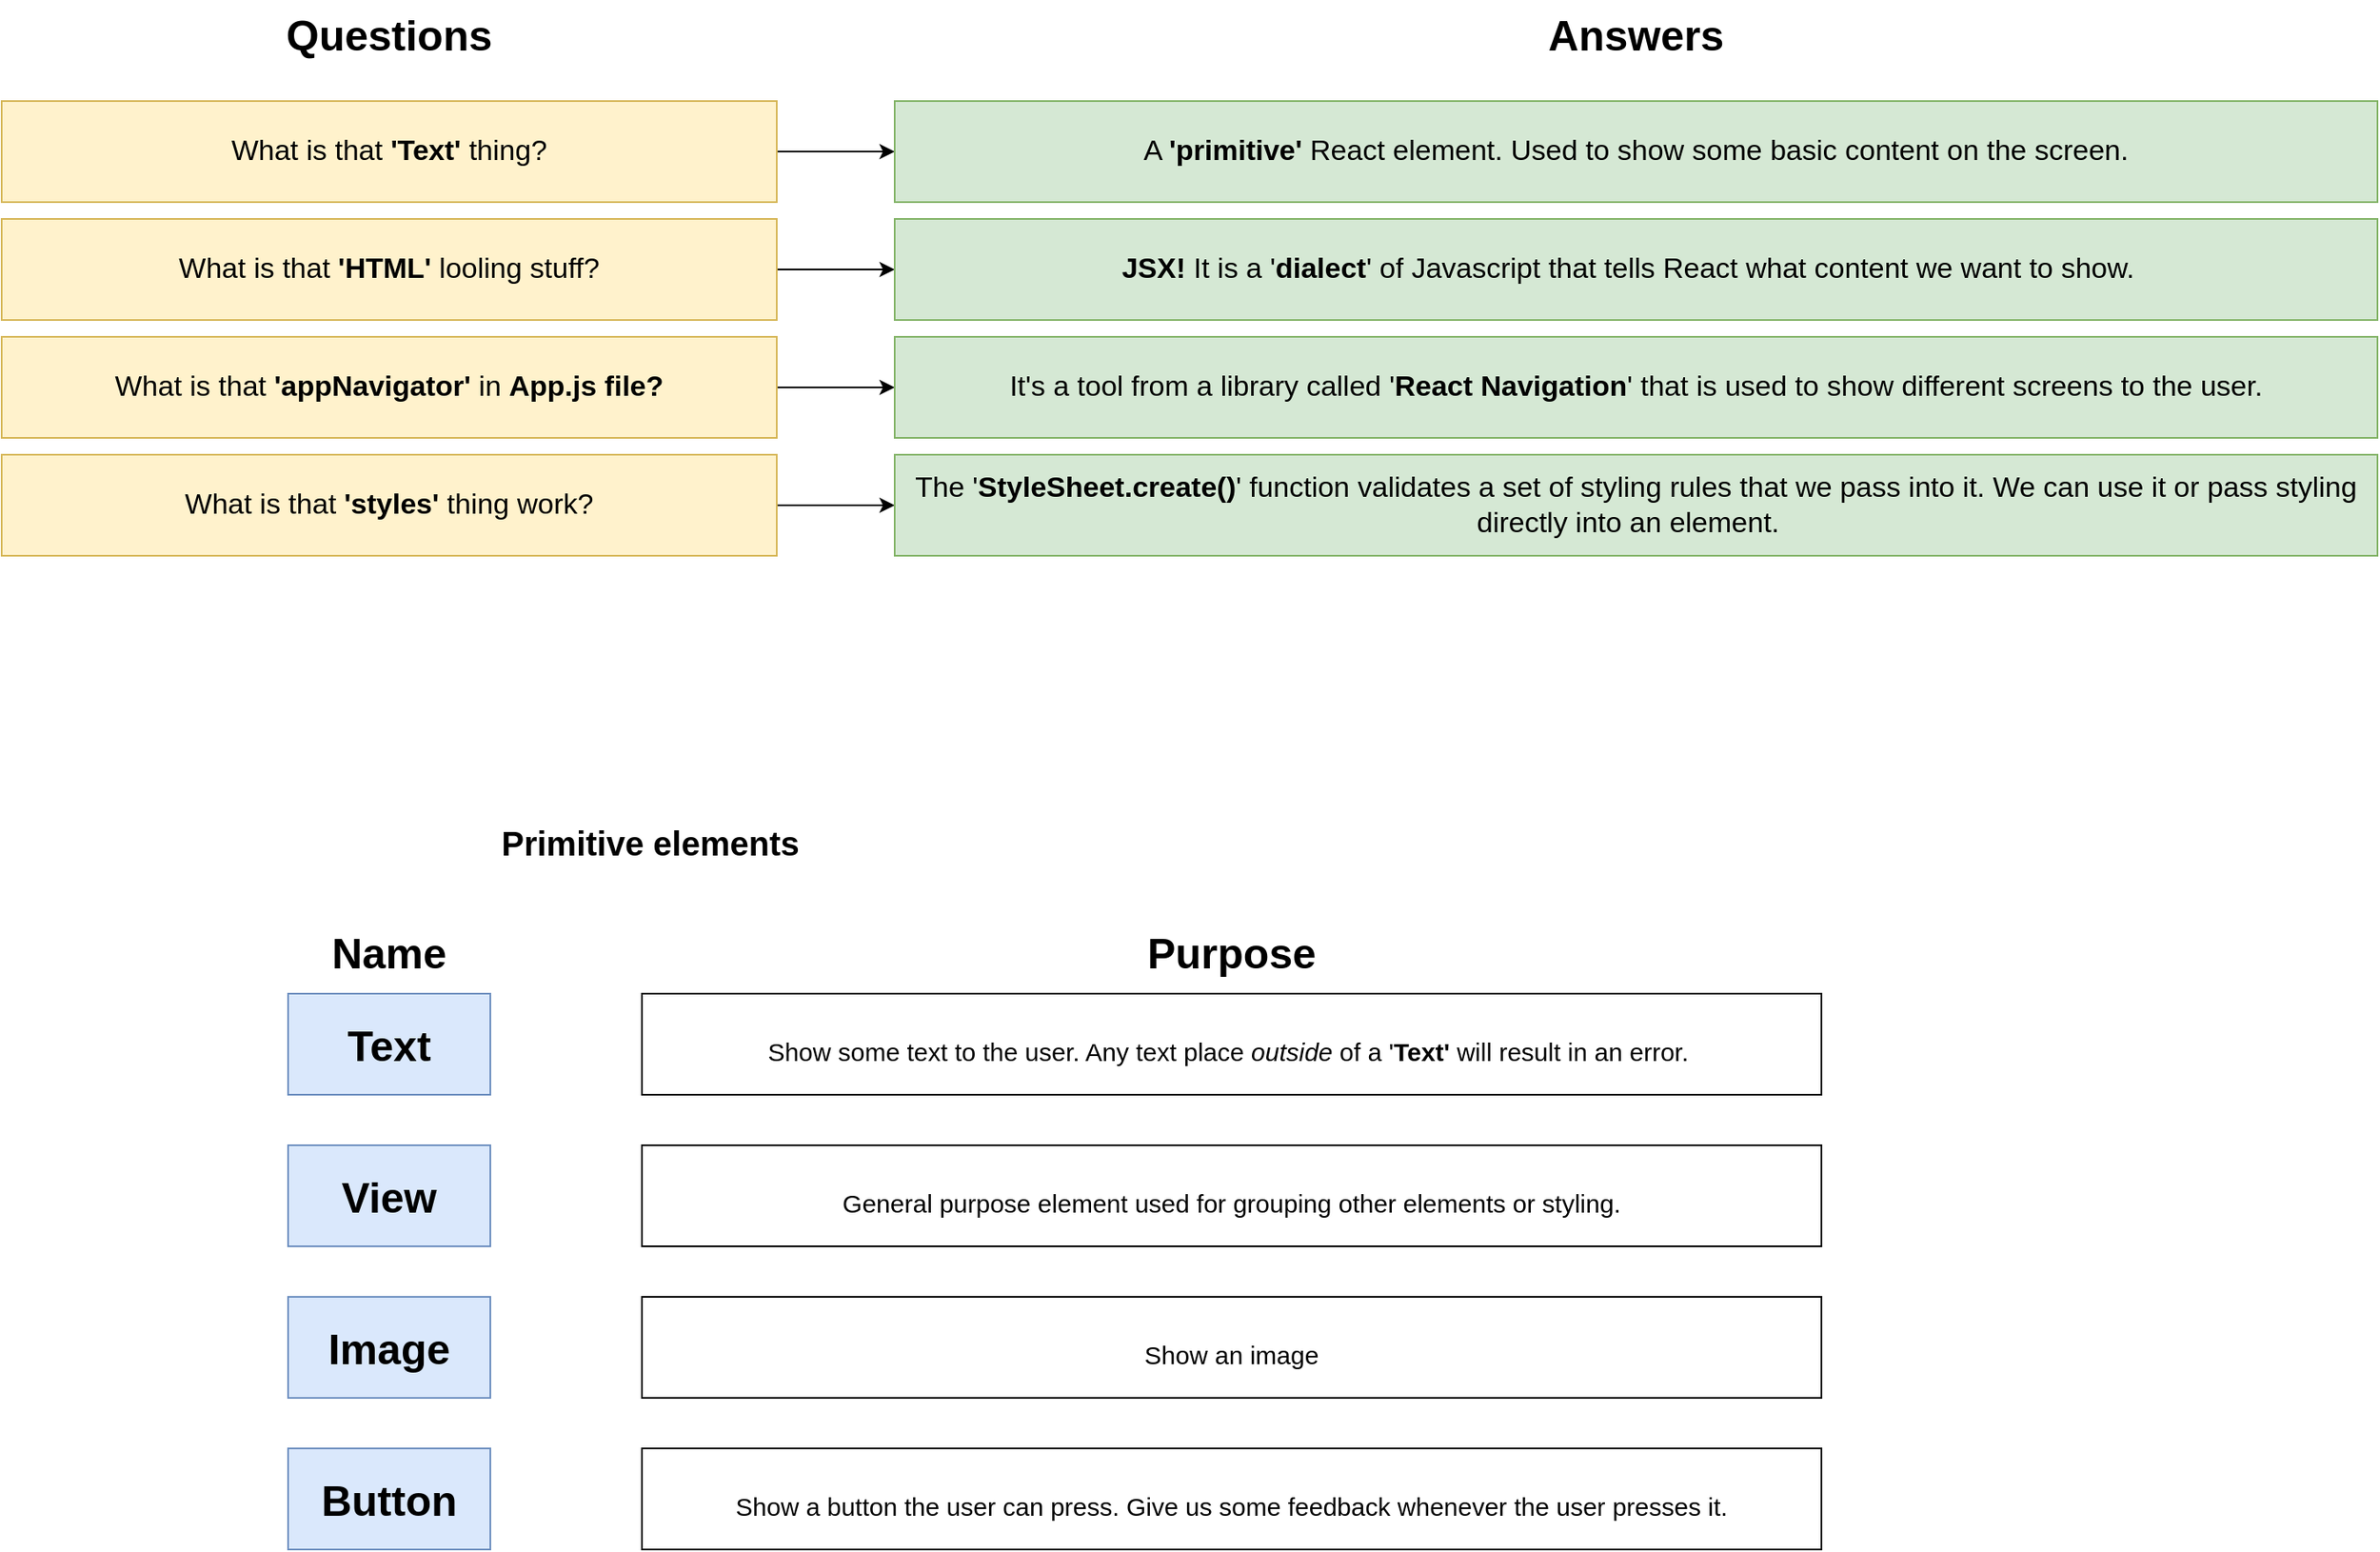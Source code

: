 <mxfile version="15.8.7" type="device"><diagram id="x_LLGEyGyy6U3MHb5xCO" name="Page-1"><mxGraphModel dx="331" dy="566" grid="1" gridSize="10" guides="1" tooltips="1" connect="1" arrows="1" fold="1" page="1" pageScale="1" pageWidth="827" pageHeight="1169" math="0" shadow="0"><root><mxCell id="0"/><mxCell id="1" parent="0"/><mxCell id="ik6VtzdN2rk5Mn6mreNh-16" value="" style="edgeStyle=orthogonalEdgeStyle;rounded=0;orthogonalLoop=1;jettySize=auto;html=1;fontSize=25;" edge="1" parent="1" source="ik6VtzdN2rk5Mn6mreNh-5" target="ik6VtzdN2rk5Mn6mreNh-10"><mxGeometry relative="1" as="geometry"/></mxCell><mxCell id="ik6VtzdN2rk5Mn6mreNh-5" value="&lt;font style=&quot;font-size: 17px&quot;&gt;What is that &lt;b&gt;'Text' &lt;/b&gt;thing?&lt;/font&gt;" style="rounded=0;whiteSpace=wrap;html=1;fillColor=#fff2cc;strokeColor=#d6b656;" vertex="1" parent="1"><mxGeometry x="350" y="260" width="460" height="60" as="geometry"/></mxCell><mxCell id="ik6VtzdN2rk5Mn6mreNh-17" value="" style="edgeStyle=orthogonalEdgeStyle;rounded=0;orthogonalLoop=1;jettySize=auto;html=1;fontSize=25;" edge="1" parent="1" source="ik6VtzdN2rk5Mn6mreNh-6" target="ik6VtzdN2rk5Mn6mreNh-11"><mxGeometry relative="1" as="geometry"/></mxCell><mxCell id="ik6VtzdN2rk5Mn6mreNh-6" value="&lt;font style=&quot;font-size: 17px&quot;&gt;What is that &lt;b&gt;'HTML' &lt;/b&gt;looling stuff?&lt;/font&gt;" style="rounded=0;whiteSpace=wrap;html=1;fillColor=#fff2cc;strokeColor=#d6b656;" vertex="1" parent="1"><mxGeometry x="350" y="330" width="460" height="60" as="geometry"/></mxCell><mxCell id="ik6VtzdN2rk5Mn6mreNh-18" value="" style="edgeStyle=orthogonalEdgeStyle;rounded=0;orthogonalLoop=1;jettySize=auto;html=1;fontSize=25;" edge="1" parent="1" source="ik6VtzdN2rk5Mn6mreNh-7" target="ik6VtzdN2rk5Mn6mreNh-12"><mxGeometry relative="1" as="geometry"/></mxCell><mxCell id="ik6VtzdN2rk5Mn6mreNh-7" value="&lt;font style=&quot;font-size: 17px&quot;&gt;What is that &lt;b&gt;'appNavigator' &lt;/b&gt;in &lt;b&gt;App.js file?&lt;/b&gt;&lt;/font&gt;" style="rounded=0;whiteSpace=wrap;html=1;fillColor=#fff2cc;strokeColor=#d6b656;" vertex="1" parent="1"><mxGeometry x="350" y="400" width="460" height="60" as="geometry"/></mxCell><mxCell id="ik6VtzdN2rk5Mn6mreNh-19" value="" style="edgeStyle=orthogonalEdgeStyle;rounded=0;orthogonalLoop=1;jettySize=auto;html=1;fontSize=25;" edge="1" parent="1" source="ik6VtzdN2rk5Mn6mreNh-8" target="ik6VtzdN2rk5Mn6mreNh-13"><mxGeometry relative="1" as="geometry"/></mxCell><mxCell id="ik6VtzdN2rk5Mn6mreNh-8" value="&lt;font style=&quot;font-size: 17px&quot;&gt;What is that &lt;b&gt;'styles' &lt;/b&gt;thing work?&lt;/font&gt;" style="rounded=0;whiteSpace=wrap;html=1;fillColor=#fff2cc;strokeColor=#d6b656;" vertex="1" parent="1"><mxGeometry x="350" y="470" width="460" height="60" as="geometry"/></mxCell><mxCell id="ik6VtzdN2rk5Mn6mreNh-10" value="&lt;span style=&quot;font-size: 17px&quot;&gt;A &lt;b&gt;'primitive' &lt;/b&gt;React element. Used to show some basic content on the screen.&lt;/span&gt;" style="rounded=0;whiteSpace=wrap;html=1;fillColor=#d5e8d4;strokeColor=#82b366;" vertex="1" parent="1"><mxGeometry x="880" y="260" width="880" height="60" as="geometry"/></mxCell><mxCell id="ik6VtzdN2rk5Mn6mreNh-11" value="&lt;span style=&quot;font-size: 17px&quot;&gt;&lt;b&gt;JSX! &lt;/b&gt;It is a '&lt;b&gt;dialect&lt;/b&gt;' of Javascript that tells React what content we want to show.&amp;nbsp;&amp;nbsp;&lt;/span&gt;" style="rounded=0;whiteSpace=wrap;html=1;fillColor=#d5e8d4;strokeColor=#82b366;" vertex="1" parent="1"><mxGeometry x="880" y="330" width="880" height="60" as="geometry"/></mxCell><mxCell id="ik6VtzdN2rk5Mn6mreNh-12" value="&lt;span style=&quot;font-size: 17px&quot;&gt;It's a tool from a library called '&lt;b&gt;React Navigation&lt;/b&gt;' that is used to show different screens to the user.&lt;/span&gt;" style="rounded=0;whiteSpace=wrap;html=1;fillColor=#d5e8d4;strokeColor=#82b366;" vertex="1" parent="1"><mxGeometry x="880" y="400" width="880" height="60" as="geometry"/></mxCell><mxCell id="ik6VtzdN2rk5Mn6mreNh-13" value="&lt;span style=&quot;font-size: 17px&quot;&gt;The '&lt;b&gt;StyleSheet.create()&lt;/b&gt;' function validates a set of styling rules that we pass into it. We can use it or pass styling directly into an element.&lt;b&gt;&amp;nbsp;&lt;/b&gt;&amp;nbsp;&lt;/span&gt;" style="rounded=0;whiteSpace=wrap;html=1;fillColor=#d5e8d4;strokeColor=#82b366;" vertex="1" parent="1"><mxGeometry x="880" y="470" width="880" height="60" as="geometry"/></mxCell><mxCell id="ik6VtzdN2rk5Mn6mreNh-14" value="&lt;font style=&quot;font-size: 25px&quot;&gt;&lt;b&gt;Questions&lt;/b&gt;&lt;/font&gt;" style="text;html=1;strokeColor=none;fillColor=none;align=center;verticalAlign=middle;whiteSpace=wrap;rounded=0;fontSize=17;" vertex="1" parent="1"><mxGeometry x="440" y="200" width="280" height="40" as="geometry"/></mxCell><mxCell id="ik6VtzdN2rk5Mn6mreNh-15" value="&lt;font style=&quot;font-size: 25px&quot;&gt;&lt;b&gt;Answers&lt;/b&gt;&lt;/font&gt;" style="text;html=1;strokeColor=none;fillColor=none;align=center;verticalAlign=middle;whiteSpace=wrap;rounded=0;fontSize=17;" vertex="1" parent="1"><mxGeometry x="1180" y="200" width="280" height="40" as="geometry"/></mxCell><mxCell id="ik6VtzdN2rk5Mn6mreNh-27" value="&lt;b&gt;Text&lt;/b&gt;&lt;span style=&quot;color: rgba(0 , 0 , 0 , 0) ; font-family: monospace ; font-size: 0px&quot;&gt;%3CmxGraphModel%3E%3Croot%3E%3CmxCell%20id%3D%220%22%2F%3E%3CmxCell%20id%3D%221%22%20parent%3D%220%22%2F%3E%3CmxCell%20id%3D%222%22%20value%3D%22%26lt%3Bfont%20style%3D%26quot%3Bfont-size%3A%2025px%26quot%3B%26gt%3B%26lt%3Bb%26gt%3BQuestions%26lt%3B%2Fb%26gt%3B%26lt%3B%2Ffont%26gt%3B%22%20style%3D%22text%3Bhtml%3D1%3BstrokeColor%3Dnone%3BfillColor%3Dnone%3Balign%3Dcenter%3BverticalAlign%3Dmiddle%3BwhiteSpace%3Dwrap%3Brounded%3D0%3BfontSize%3D17%3B%22%20vertex%3D%221%22%20parent%3D%221%22%3E%3CmxGeometry%20x%3D%22440%22%20y%3D%22200%22%20width%3D%22280%22%20height%3D%2240%22%20as%3D%22geometry%22%2F%3E%3C%2FmxCell%3E%3C%2Froot%3E%3C%2FmxGraphModel%3E&lt;/span&gt;" style="rounded=0;whiteSpace=wrap;html=1;fontSize=25;fillColor=#dae8fc;strokeColor=#6c8ebf;" vertex="1" parent="1"><mxGeometry x="520" y="790" width="120" height="60" as="geometry"/></mxCell><mxCell id="ik6VtzdN2rk5Mn6mreNh-28" value="&lt;b&gt;Name&lt;/b&gt;" style="text;html=1;strokeColor=none;fillColor=none;align=center;verticalAlign=middle;whiteSpace=wrap;rounded=0;fontSize=25;" vertex="1" parent="1"><mxGeometry x="550" y="750" width="60" height="30" as="geometry"/></mxCell><mxCell id="ik6VtzdN2rk5Mn6mreNh-29" value="&lt;b&gt;View&lt;/b&gt;" style="rounded=0;whiteSpace=wrap;html=1;fontSize=25;fillColor=#dae8fc;strokeColor=#6c8ebf;" vertex="1" parent="1"><mxGeometry x="520" y="880" width="120" height="60" as="geometry"/></mxCell><mxCell id="ik6VtzdN2rk5Mn6mreNh-30" value="&lt;b&gt;Image&lt;/b&gt;" style="rounded=0;whiteSpace=wrap;html=1;fontSize=25;fillColor=#dae8fc;strokeColor=#6c8ebf;" vertex="1" parent="1"><mxGeometry x="520" y="970" width="120" height="60" as="geometry"/></mxCell><mxCell id="ik6VtzdN2rk5Mn6mreNh-31" value="&lt;b&gt;Button&lt;/b&gt;" style="rounded=0;whiteSpace=wrap;html=1;fontSize=25;fillColor=#dae8fc;strokeColor=#6c8ebf;" vertex="1" parent="1"><mxGeometry x="520" y="1060" width="120" height="60" as="geometry"/></mxCell><mxCell id="ik6VtzdN2rk5Mn6mreNh-32" value="&lt;font style=&quot;font-size: 15px&quot;&gt;Show some text to the user. Any text place &lt;i&gt;outside&lt;/i&gt; of a '&lt;b&gt;Text' &lt;/b&gt;will result in an error.&amp;nbsp;&lt;/font&gt;" style="rounded=0;whiteSpace=wrap;html=1;fontSize=25;" vertex="1" parent="1"><mxGeometry x="730" y="790" width="700" height="60" as="geometry"/></mxCell><mxCell id="ik6VtzdN2rk5Mn6mreNh-33" value="&lt;b&gt;Purpose&lt;/b&gt;" style="text;html=1;strokeColor=none;fillColor=none;align=center;verticalAlign=middle;whiteSpace=wrap;rounded=0;fontSize=25;" vertex="1" parent="1"><mxGeometry x="1050" y="750" width="60" height="30" as="geometry"/></mxCell><mxCell id="ik6VtzdN2rk5Mn6mreNh-34" value="&lt;b&gt;Primitive elements&lt;/b&gt;" style="text;html=1;strokeColor=none;fillColor=none;align=center;verticalAlign=middle;whiteSpace=wrap;rounded=0;fontSize=20;" vertex="1" parent="1"><mxGeometry x="640" y="680" width="190" height="40" as="geometry"/></mxCell><mxCell id="ik6VtzdN2rk5Mn6mreNh-35" value="&lt;span style=&quot;font-size: 15px&quot;&gt;General purpose element used for grouping other elements or styling.&lt;/span&gt;" style="rounded=0;whiteSpace=wrap;html=1;fontSize=25;" vertex="1" parent="1"><mxGeometry x="730" y="880" width="700" height="60" as="geometry"/></mxCell><mxCell id="ik6VtzdN2rk5Mn6mreNh-36" value="&lt;span style=&quot;font-size: 15px&quot;&gt;Show an image&lt;/span&gt;" style="rounded=0;whiteSpace=wrap;html=1;fontSize=25;" vertex="1" parent="1"><mxGeometry x="730" y="970" width="700" height="60" as="geometry"/></mxCell><mxCell id="ik6VtzdN2rk5Mn6mreNh-37" value="&lt;span style=&quot;font-size: 15px&quot;&gt;Show a button the user can press. Give us some feedback whenever the user presses it.&lt;/span&gt;" style="rounded=0;whiteSpace=wrap;html=1;fontSize=25;" vertex="1" parent="1"><mxGeometry x="730" y="1060" width="700" height="60" as="geometry"/></mxCell></root></mxGraphModel></diagram></mxfile>